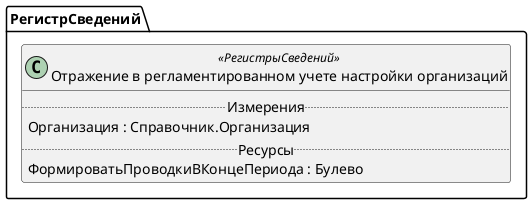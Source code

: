 ﻿@startuml ОтражениеВРегламентированномУчетеНастройкиОрганизаций
'!include templates.wsd
'..\include templates.wsd
class РегистрСведений.ОтражениеВРегламентированномУчетеНастройкиОрганизаций as "Отражение в регламентированном учете настройки организаций" <<РегистрыСведений>>
{
..Измерения..
Организация : Справочник.Организация
..Ресурсы..
ФормироватьПроводкиВКонцеПериода : Булево
}
@enduml
